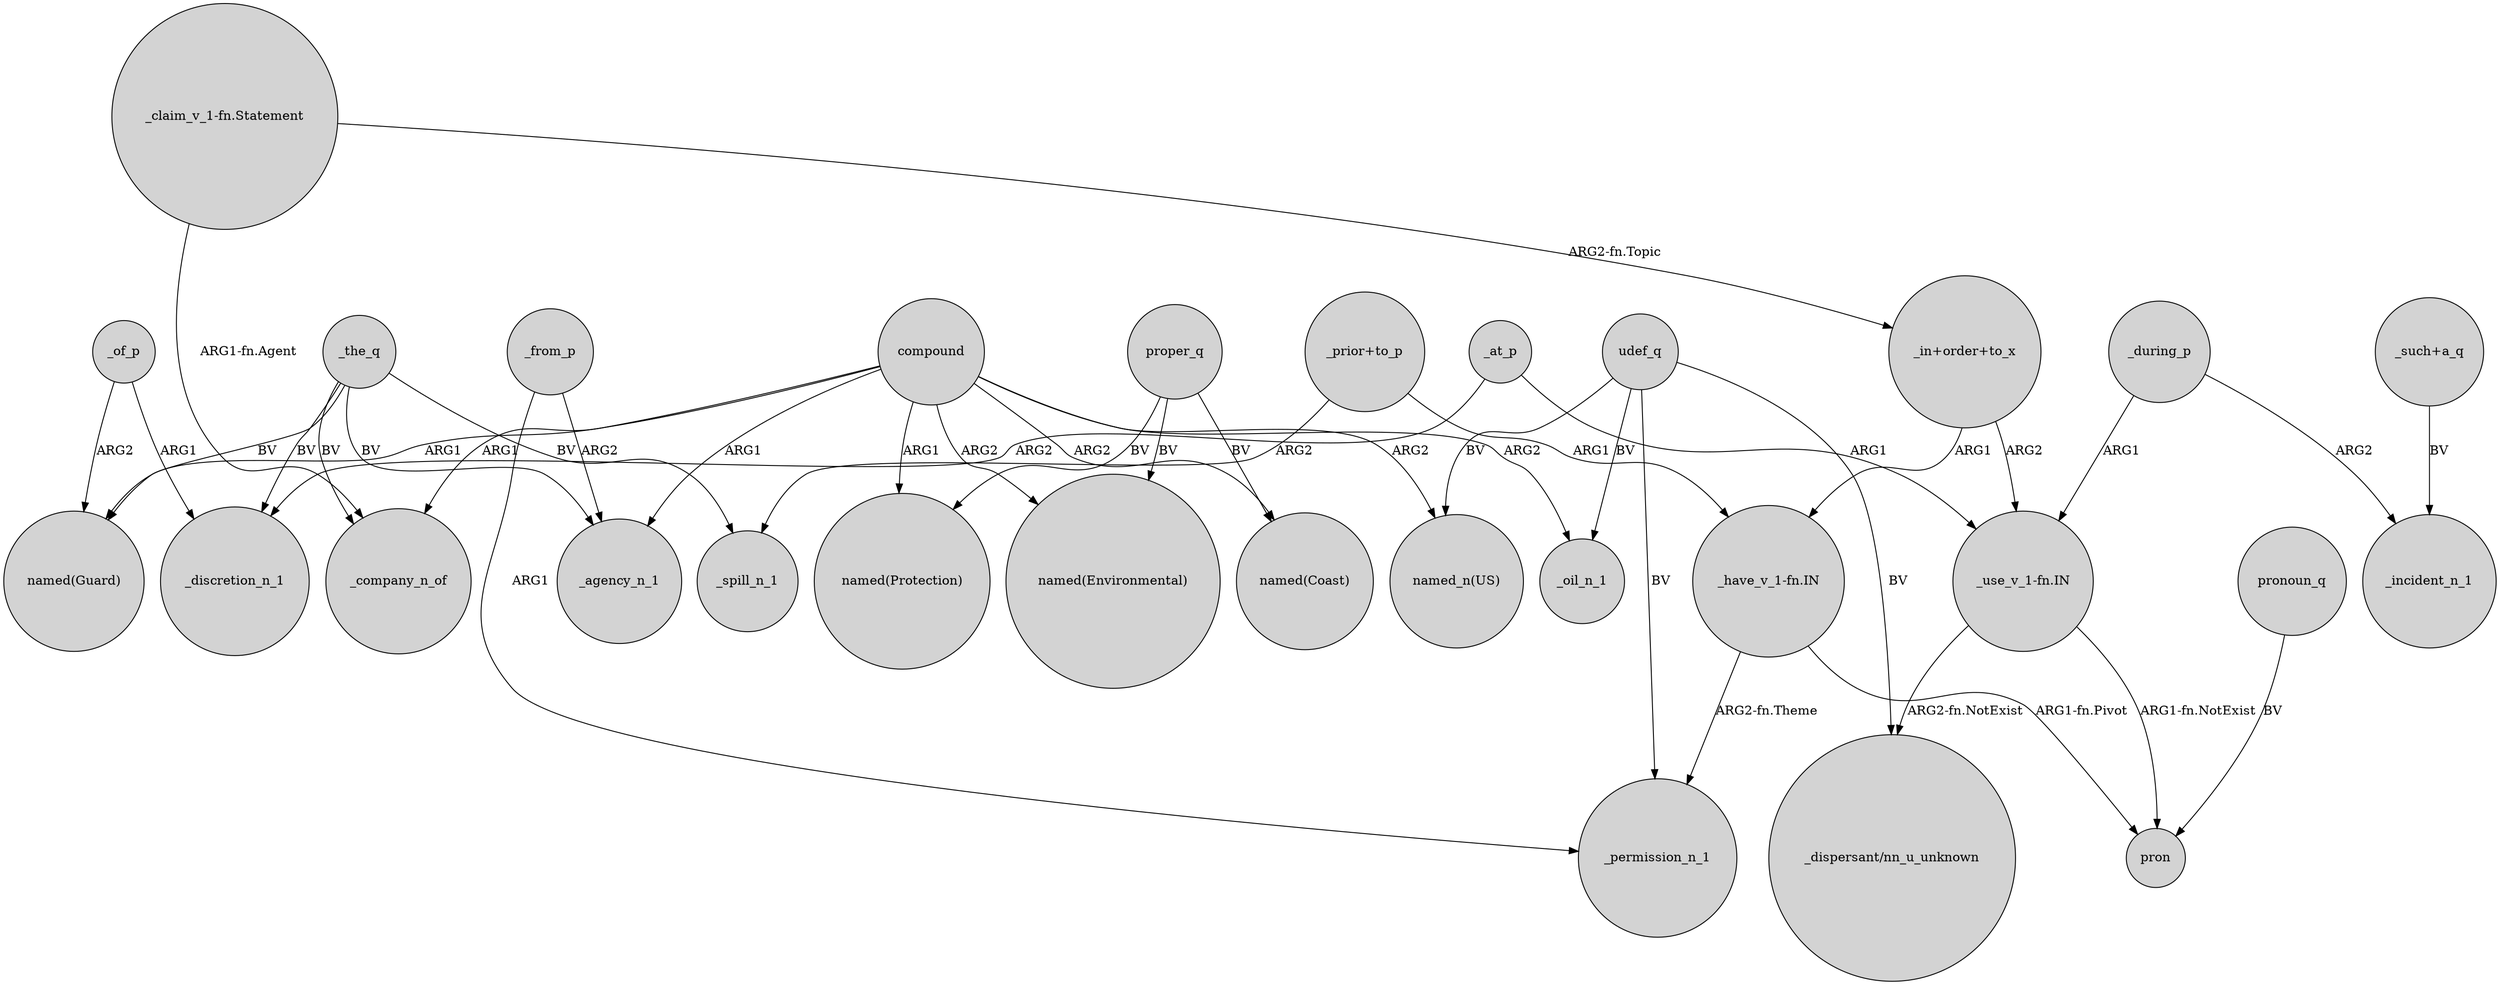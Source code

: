 digraph {
	node [shape=circle style=filled]
	_the_q -> _agency_n_1 [label=BV]
	compound -> _agency_n_1 [label=ARG1]
	udef_q -> "named_n(US)" [label=BV]
	proper_q -> "named(Protection)" [label=BV]
	"_have_v_1-fn.IN" -> _permission_n_1 [label="ARG2-fn.Theme"]
	_the_q -> _discretion_n_1 [label=BV]
	compound -> "named(Protection)" [label=ARG1]
	_from_p -> _permission_n_1 [label=ARG1]
	_of_p -> _discretion_n_1 [label=ARG1]
	"_claim_v_1-fn.Statement" -> "_in+order+to_x" [label="ARG2-fn.Topic"]
	"_use_v_1-fn.IN" -> pron [label="ARG1-fn.NotExist"]
	"_in+order+to_x" -> "_use_v_1-fn.IN" [label=ARG2]
	udef_q -> _permission_n_1 [label=BV]
	_at_p -> _discretion_n_1 [label=ARG2]
	proper_q -> "named(Coast)" [label=BV]
	"_have_v_1-fn.IN" -> pron [label="ARG1-fn.Pivot"]
	compound -> "named_n(US)" [label=ARG2]
	"_use_v_1-fn.IN" -> "_dispersant/nn_u_unknown" [label="ARG2-fn.NotExist"]
	_the_q -> _company_n_of [label=BV]
	compound -> _company_n_of [label=ARG1]
	pronoun_q -> pron [label=BV]
	compound -> _oil_n_1 [label=ARG2]
	_of_p -> "named(Guard)" [label=ARG2]
	"_such+a_q" -> _incident_n_1 [label=BV]
	"_in+order+to_x" -> "_have_v_1-fn.IN" [label=ARG1]
	_the_q -> "named(Guard)" [label=BV]
	_the_q -> _spill_n_1 [label=BV]
	compound -> "named(Guard)" [label=ARG1]
	compound -> "named(Coast)" [label=ARG2]
	_during_p -> _incident_n_1 [label=ARG2]
	_from_p -> _agency_n_1 [label=ARG2]
	udef_q -> _oil_n_1 [label=BV]
	proper_q -> "named(Environmental)" [label=BV]
	"_prior+to_p" -> "_have_v_1-fn.IN" [label=ARG1]
	"_prior+to_p" -> _spill_n_1 [label=ARG2]
	_at_p -> "_use_v_1-fn.IN" [label=ARG1]
	_during_p -> "_use_v_1-fn.IN" [label=ARG1]
	"_claim_v_1-fn.Statement" -> _company_n_of [label="ARG1-fn.Agent"]
	compound -> "named(Environmental)" [label=ARG2]
	udef_q -> "_dispersant/nn_u_unknown" [label=BV]
}
